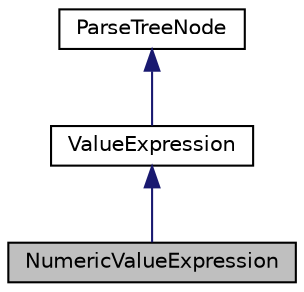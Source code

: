 digraph "NumericValueExpression"
{
  edge [fontname="Helvetica",fontsize="10",labelfontname="Helvetica",labelfontsize="10"];
  node [fontname="Helvetica",fontsize="10",shape=record];
  Node11 [label="NumericValueExpression",height=0.2,width=0.4,color="black", fillcolor="grey75", style="filled", fontcolor="black"];
  Node12 -> Node11 [dir="back",color="midnightblue",fontsize="10",style="solid",fontname="Helvetica"];
  Node12 [label="ValueExpression",height=0.2,width=0.4,color="black", fillcolor="white", style="filled",URL="$classValueExpression.html"];
  Node13 -> Node12 [dir="back",color="midnightblue",fontsize="10",style="solid",fontname="Helvetica"];
  Node13 [label="ParseTreeNode",height=0.2,width=0.4,color="black", fillcolor="white", style="filled",URL="$classParseTreeNode.html"];
}
